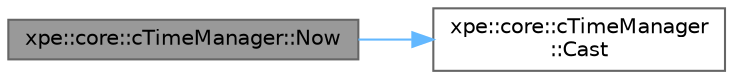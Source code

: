 digraph "xpe::core::cTimeManager::Now"
{
 // LATEX_PDF_SIZE
  bgcolor="transparent";
  edge [fontname=Helvetica,fontsize=10,labelfontname=Helvetica,labelfontsize=10];
  node [fontname=Helvetica,fontsize=10,shape=box,height=0.2,width=0.4];
  rankdir="LR";
  Node1 [id="Node000001",label="xpe::core::cTimeManager::Now",height=0.2,width=0.4,color="gray40", fillcolor="grey60", style="filled", fontcolor="black",tooltip=" "];
  Node1 -> Node2 [id="edge3_Node000001_Node000002",color="steelblue1",style="solid",tooltip=" "];
  Node2 [id="Node000002",label="xpe::core::cTimeManager\l::Cast",height=0.2,width=0.4,color="grey40", fillcolor="white", style="filled",URL="$classxpe_1_1core_1_1c_time_manager.html#aa45fb82e71fef143167e16ac124b1c03",tooltip=" "];
}
